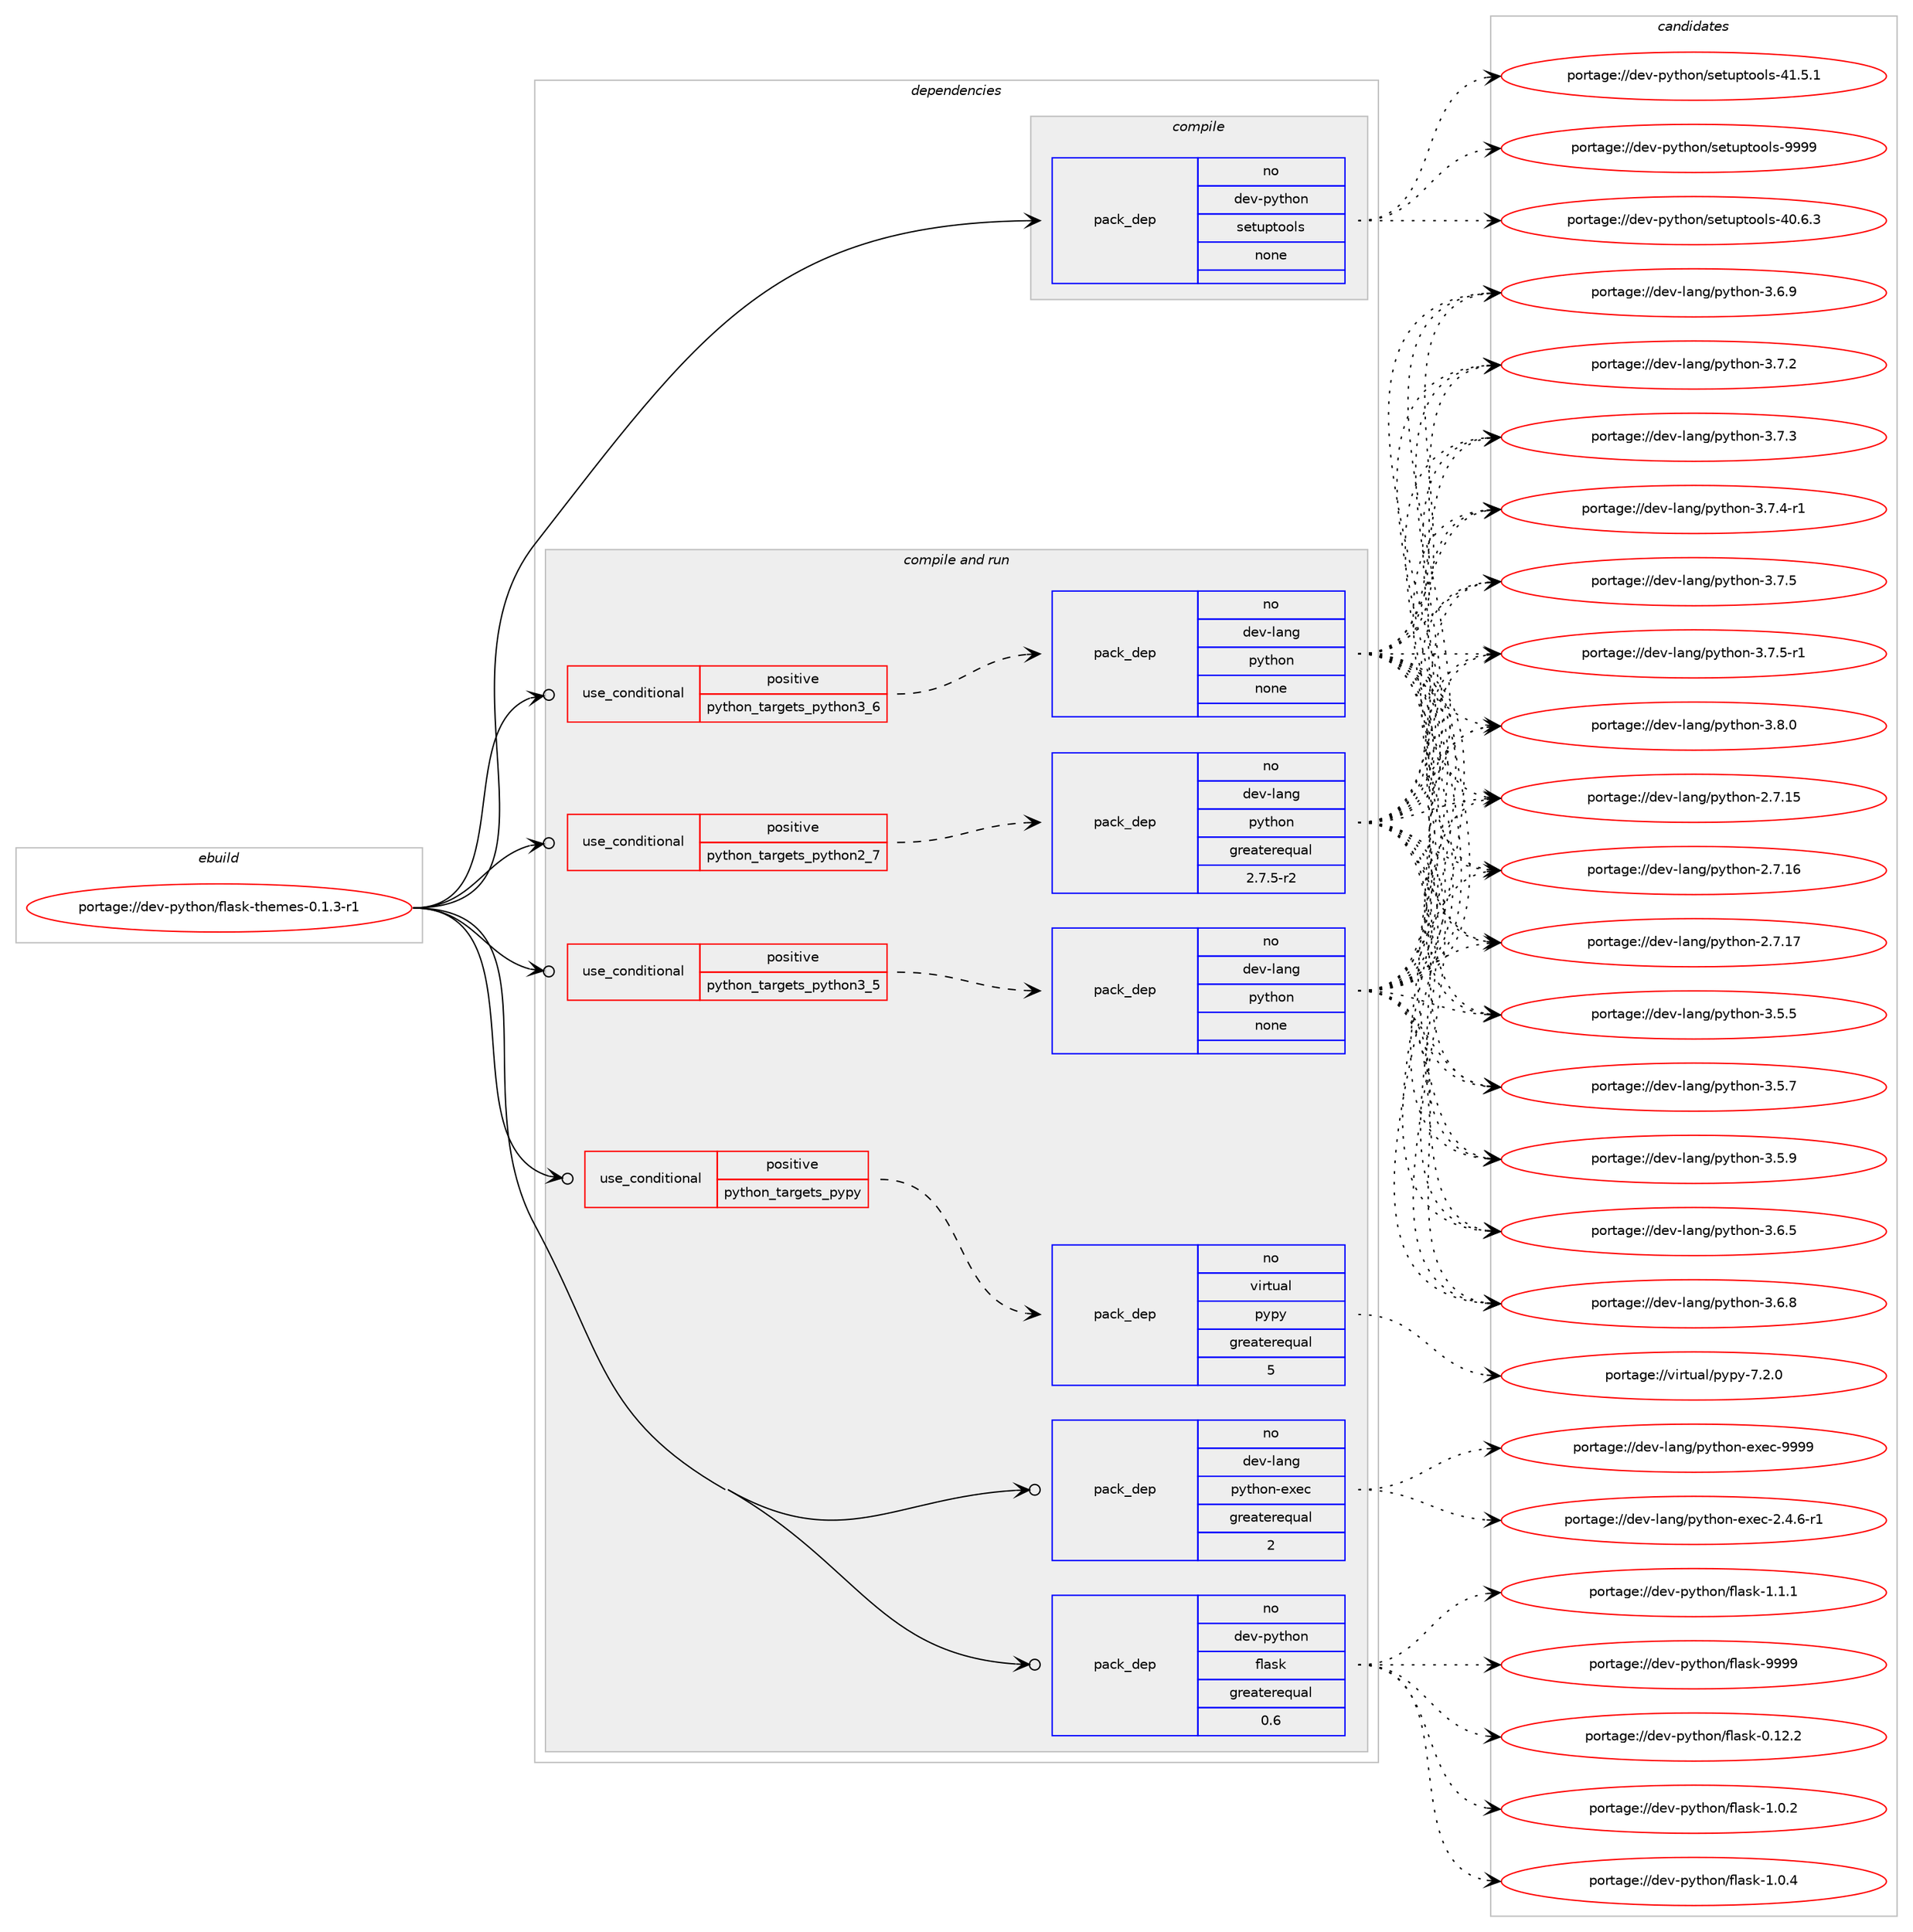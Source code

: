 digraph prolog {

# *************
# Graph options
# *************

newrank=true;
concentrate=true;
compound=true;
graph [rankdir=LR,fontname=Helvetica,fontsize=10,ranksep=1.5];#, ranksep=2.5, nodesep=0.2];
edge  [arrowhead=vee];
node  [fontname=Helvetica,fontsize=10];

# **********
# The ebuild
# **********

subgraph cluster_leftcol {
color=gray;
rank=same;
label=<<i>ebuild</i>>;
id [label="portage://dev-python/flask-themes-0.1.3-r1", color=red, width=4, href="../dev-python/flask-themes-0.1.3-r1.svg"];
}

# ****************
# The dependencies
# ****************

subgraph cluster_midcol {
color=gray;
label=<<i>dependencies</i>>;
subgraph cluster_compile {
fillcolor="#eeeeee";
style=filled;
label=<<i>compile</i>>;
subgraph pack108115 {
dependency140321 [label=<<TABLE BORDER="0" CELLBORDER="1" CELLSPACING="0" CELLPADDING="4" WIDTH="220"><TR><TD ROWSPAN="6" CELLPADDING="30">pack_dep</TD></TR><TR><TD WIDTH="110">no</TD></TR><TR><TD>dev-python</TD></TR><TR><TD>setuptools</TD></TR><TR><TD>none</TD></TR><TR><TD></TD></TR></TABLE>>, shape=none, color=blue];
}
id:e -> dependency140321:w [weight=20,style="solid",arrowhead="vee"];
}
subgraph cluster_compileandrun {
fillcolor="#eeeeee";
style=filled;
label=<<i>compile and run</i>>;
subgraph cond28888 {
dependency140322 [label=<<TABLE BORDER="0" CELLBORDER="1" CELLSPACING="0" CELLPADDING="4"><TR><TD ROWSPAN="3" CELLPADDING="10">use_conditional</TD></TR><TR><TD>positive</TD></TR><TR><TD>python_targets_pypy</TD></TR></TABLE>>, shape=none, color=red];
subgraph pack108116 {
dependency140323 [label=<<TABLE BORDER="0" CELLBORDER="1" CELLSPACING="0" CELLPADDING="4" WIDTH="220"><TR><TD ROWSPAN="6" CELLPADDING="30">pack_dep</TD></TR><TR><TD WIDTH="110">no</TD></TR><TR><TD>virtual</TD></TR><TR><TD>pypy</TD></TR><TR><TD>greaterequal</TD></TR><TR><TD>5</TD></TR></TABLE>>, shape=none, color=blue];
}
dependency140322:e -> dependency140323:w [weight=20,style="dashed",arrowhead="vee"];
}
id:e -> dependency140322:w [weight=20,style="solid",arrowhead="odotvee"];
subgraph cond28889 {
dependency140324 [label=<<TABLE BORDER="0" CELLBORDER="1" CELLSPACING="0" CELLPADDING="4"><TR><TD ROWSPAN="3" CELLPADDING="10">use_conditional</TD></TR><TR><TD>positive</TD></TR><TR><TD>python_targets_python2_7</TD></TR></TABLE>>, shape=none, color=red];
subgraph pack108117 {
dependency140325 [label=<<TABLE BORDER="0" CELLBORDER="1" CELLSPACING="0" CELLPADDING="4" WIDTH="220"><TR><TD ROWSPAN="6" CELLPADDING="30">pack_dep</TD></TR><TR><TD WIDTH="110">no</TD></TR><TR><TD>dev-lang</TD></TR><TR><TD>python</TD></TR><TR><TD>greaterequal</TD></TR><TR><TD>2.7.5-r2</TD></TR></TABLE>>, shape=none, color=blue];
}
dependency140324:e -> dependency140325:w [weight=20,style="dashed",arrowhead="vee"];
}
id:e -> dependency140324:w [weight=20,style="solid",arrowhead="odotvee"];
subgraph cond28890 {
dependency140326 [label=<<TABLE BORDER="0" CELLBORDER="1" CELLSPACING="0" CELLPADDING="4"><TR><TD ROWSPAN="3" CELLPADDING="10">use_conditional</TD></TR><TR><TD>positive</TD></TR><TR><TD>python_targets_python3_5</TD></TR></TABLE>>, shape=none, color=red];
subgraph pack108118 {
dependency140327 [label=<<TABLE BORDER="0" CELLBORDER="1" CELLSPACING="0" CELLPADDING="4" WIDTH="220"><TR><TD ROWSPAN="6" CELLPADDING="30">pack_dep</TD></TR><TR><TD WIDTH="110">no</TD></TR><TR><TD>dev-lang</TD></TR><TR><TD>python</TD></TR><TR><TD>none</TD></TR><TR><TD></TD></TR></TABLE>>, shape=none, color=blue];
}
dependency140326:e -> dependency140327:w [weight=20,style="dashed",arrowhead="vee"];
}
id:e -> dependency140326:w [weight=20,style="solid",arrowhead="odotvee"];
subgraph cond28891 {
dependency140328 [label=<<TABLE BORDER="0" CELLBORDER="1" CELLSPACING="0" CELLPADDING="4"><TR><TD ROWSPAN="3" CELLPADDING="10">use_conditional</TD></TR><TR><TD>positive</TD></TR><TR><TD>python_targets_python3_6</TD></TR></TABLE>>, shape=none, color=red];
subgraph pack108119 {
dependency140329 [label=<<TABLE BORDER="0" CELLBORDER="1" CELLSPACING="0" CELLPADDING="4" WIDTH="220"><TR><TD ROWSPAN="6" CELLPADDING="30">pack_dep</TD></TR><TR><TD WIDTH="110">no</TD></TR><TR><TD>dev-lang</TD></TR><TR><TD>python</TD></TR><TR><TD>none</TD></TR><TR><TD></TD></TR></TABLE>>, shape=none, color=blue];
}
dependency140328:e -> dependency140329:w [weight=20,style="dashed",arrowhead="vee"];
}
id:e -> dependency140328:w [weight=20,style="solid",arrowhead="odotvee"];
subgraph pack108120 {
dependency140330 [label=<<TABLE BORDER="0" CELLBORDER="1" CELLSPACING="0" CELLPADDING="4" WIDTH="220"><TR><TD ROWSPAN="6" CELLPADDING="30">pack_dep</TD></TR><TR><TD WIDTH="110">no</TD></TR><TR><TD>dev-lang</TD></TR><TR><TD>python-exec</TD></TR><TR><TD>greaterequal</TD></TR><TR><TD>2</TD></TR></TABLE>>, shape=none, color=blue];
}
id:e -> dependency140330:w [weight=20,style="solid",arrowhead="odotvee"];
subgraph pack108121 {
dependency140331 [label=<<TABLE BORDER="0" CELLBORDER="1" CELLSPACING="0" CELLPADDING="4" WIDTH="220"><TR><TD ROWSPAN="6" CELLPADDING="30">pack_dep</TD></TR><TR><TD WIDTH="110">no</TD></TR><TR><TD>dev-python</TD></TR><TR><TD>flask</TD></TR><TR><TD>greaterequal</TD></TR><TR><TD>0.6</TD></TR></TABLE>>, shape=none, color=blue];
}
id:e -> dependency140331:w [weight=20,style="solid",arrowhead="odotvee"];
}
subgraph cluster_run {
fillcolor="#eeeeee";
style=filled;
label=<<i>run</i>>;
}
}

# **************
# The candidates
# **************

subgraph cluster_choices {
rank=same;
color=gray;
label=<<i>candidates</i>>;

subgraph choice108115 {
color=black;
nodesep=1;
choiceportage100101118451121211161041111104711510111611711211611111110811545524846544651 [label="portage://dev-python/setuptools-40.6.3", color=red, width=4,href="../dev-python/setuptools-40.6.3.svg"];
choiceportage100101118451121211161041111104711510111611711211611111110811545524946534649 [label="portage://dev-python/setuptools-41.5.1", color=red, width=4,href="../dev-python/setuptools-41.5.1.svg"];
choiceportage10010111845112121116104111110471151011161171121161111111081154557575757 [label="portage://dev-python/setuptools-9999", color=red, width=4,href="../dev-python/setuptools-9999.svg"];
dependency140321:e -> choiceportage100101118451121211161041111104711510111611711211611111110811545524846544651:w [style=dotted,weight="100"];
dependency140321:e -> choiceportage100101118451121211161041111104711510111611711211611111110811545524946534649:w [style=dotted,weight="100"];
dependency140321:e -> choiceportage10010111845112121116104111110471151011161171121161111111081154557575757:w [style=dotted,weight="100"];
}
subgraph choice108116 {
color=black;
nodesep=1;
choiceportage1181051141161179710847112121112121455546504648 [label="portage://virtual/pypy-7.2.0", color=red, width=4,href="../virtual/pypy-7.2.0.svg"];
dependency140323:e -> choiceportage1181051141161179710847112121112121455546504648:w [style=dotted,weight="100"];
}
subgraph choice108117 {
color=black;
nodesep=1;
choiceportage10010111845108971101034711212111610411111045504655464953 [label="portage://dev-lang/python-2.7.15", color=red, width=4,href="../dev-lang/python-2.7.15.svg"];
choiceportage10010111845108971101034711212111610411111045504655464954 [label="portage://dev-lang/python-2.7.16", color=red, width=4,href="../dev-lang/python-2.7.16.svg"];
choiceportage10010111845108971101034711212111610411111045504655464955 [label="portage://dev-lang/python-2.7.17", color=red, width=4,href="../dev-lang/python-2.7.17.svg"];
choiceportage100101118451089711010347112121116104111110455146534653 [label="portage://dev-lang/python-3.5.5", color=red, width=4,href="../dev-lang/python-3.5.5.svg"];
choiceportage100101118451089711010347112121116104111110455146534655 [label="portage://dev-lang/python-3.5.7", color=red, width=4,href="../dev-lang/python-3.5.7.svg"];
choiceportage100101118451089711010347112121116104111110455146534657 [label="portage://dev-lang/python-3.5.9", color=red, width=4,href="../dev-lang/python-3.5.9.svg"];
choiceportage100101118451089711010347112121116104111110455146544653 [label="portage://dev-lang/python-3.6.5", color=red, width=4,href="../dev-lang/python-3.6.5.svg"];
choiceportage100101118451089711010347112121116104111110455146544656 [label="portage://dev-lang/python-3.6.8", color=red, width=4,href="../dev-lang/python-3.6.8.svg"];
choiceportage100101118451089711010347112121116104111110455146544657 [label="portage://dev-lang/python-3.6.9", color=red, width=4,href="../dev-lang/python-3.6.9.svg"];
choiceportage100101118451089711010347112121116104111110455146554650 [label="portage://dev-lang/python-3.7.2", color=red, width=4,href="../dev-lang/python-3.7.2.svg"];
choiceportage100101118451089711010347112121116104111110455146554651 [label="portage://dev-lang/python-3.7.3", color=red, width=4,href="../dev-lang/python-3.7.3.svg"];
choiceportage1001011184510897110103471121211161041111104551465546524511449 [label="portage://dev-lang/python-3.7.4-r1", color=red, width=4,href="../dev-lang/python-3.7.4-r1.svg"];
choiceportage100101118451089711010347112121116104111110455146554653 [label="portage://dev-lang/python-3.7.5", color=red, width=4,href="../dev-lang/python-3.7.5.svg"];
choiceportage1001011184510897110103471121211161041111104551465546534511449 [label="portage://dev-lang/python-3.7.5-r1", color=red, width=4,href="../dev-lang/python-3.7.5-r1.svg"];
choiceportage100101118451089711010347112121116104111110455146564648 [label="portage://dev-lang/python-3.8.0", color=red, width=4,href="../dev-lang/python-3.8.0.svg"];
dependency140325:e -> choiceportage10010111845108971101034711212111610411111045504655464953:w [style=dotted,weight="100"];
dependency140325:e -> choiceportage10010111845108971101034711212111610411111045504655464954:w [style=dotted,weight="100"];
dependency140325:e -> choiceportage10010111845108971101034711212111610411111045504655464955:w [style=dotted,weight="100"];
dependency140325:e -> choiceportage100101118451089711010347112121116104111110455146534653:w [style=dotted,weight="100"];
dependency140325:e -> choiceportage100101118451089711010347112121116104111110455146534655:w [style=dotted,weight="100"];
dependency140325:e -> choiceportage100101118451089711010347112121116104111110455146534657:w [style=dotted,weight="100"];
dependency140325:e -> choiceportage100101118451089711010347112121116104111110455146544653:w [style=dotted,weight="100"];
dependency140325:e -> choiceportage100101118451089711010347112121116104111110455146544656:w [style=dotted,weight="100"];
dependency140325:e -> choiceportage100101118451089711010347112121116104111110455146544657:w [style=dotted,weight="100"];
dependency140325:e -> choiceportage100101118451089711010347112121116104111110455146554650:w [style=dotted,weight="100"];
dependency140325:e -> choiceportage100101118451089711010347112121116104111110455146554651:w [style=dotted,weight="100"];
dependency140325:e -> choiceportage1001011184510897110103471121211161041111104551465546524511449:w [style=dotted,weight="100"];
dependency140325:e -> choiceportage100101118451089711010347112121116104111110455146554653:w [style=dotted,weight="100"];
dependency140325:e -> choiceportage1001011184510897110103471121211161041111104551465546534511449:w [style=dotted,weight="100"];
dependency140325:e -> choiceportage100101118451089711010347112121116104111110455146564648:w [style=dotted,weight="100"];
}
subgraph choice108118 {
color=black;
nodesep=1;
choiceportage10010111845108971101034711212111610411111045504655464953 [label="portage://dev-lang/python-2.7.15", color=red, width=4,href="../dev-lang/python-2.7.15.svg"];
choiceportage10010111845108971101034711212111610411111045504655464954 [label="portage://dev-lang/python-2.7.16", color=red, width=4,href="../dev-lang/python-2.7.16.svg"];
choiceportage10010111845108971101034711212111610411111045504655464955 [label="portage://dev-lang/python-2.7.17", color=red, width=4,href="../dev-lang/python-2.7.17.svg"];
choiceportage100101118451089711010347112121116104111110455146534653 [label="portage://dev-lang/python-3.5.5", color=red, width=4,href="../dev-lang/python-3.5.5.svg"];
choiceportage100101118451089711010347112121116104111110455146534655 [label="portage://dev-lang/python-3.5.7", color=red, width=4,href="../dev-lang/python-3.5.7.svg"];
choiceportage100101118451089711010347112121116104111110455146534657 [label="portage://dev-lang/python-3.5.9", color=red, width=4,href="../dev-lang/python-3.5.9.svg"];
choiceportage100101118451089711010347112121116104111110455146544653 [label="portage://dev-lang/python-3.6.5", color=red, width=4,href="../dev-lang/python-3.6.5.svg"];
choiceportage100101118451089711010347112121116104111110455146544656 [label="portage://dev-lang/python-3.6.8", color=red, width=4,href="../dev-lang/python-3.6.8.svg"];
choiceportage100101118451089711010347112121116104111110455146544657 [label="portage://dev-lang/python-3.6.9", color=red, width=4,href="../dev-lang/python-3.6.9.svg"];
choiceportage100101118451089711010347112121116104111110455146554650 [label="portage://dev-lang/python-3.7.2", color=red, width=4,href="../dev-lang/python-3.7.2.svg"];
choiceportage100101118451089711010347112121116104111110455146554651 [label="portage://dev-lang/python-3.7.3", color=red, width=4,href="../dev-lang/python-3.7.3.svg"];
choiceportage1001011184510897110103471121211161041111104551465546524511449 [label="portage://dev-lang/python-3.7.4-r1", color=red, width=4,href="../dev-lang/python-3.7.4-r1.svg"];
choiceportage100101118451089711010347112121116104111110455146554653 [label="portage://dev-lang/python-3.7.5", color=red, width=4,href="../dev-lang/python-3.7.5.svg"];
choiceportage1001011184510897110103471121211161041111104551465546534511449 [label="portage://dev-lang/python-3.7.5-r1", color=red, width=4,href="../dev-lang/python-3.7.5-r1.svg"];
choiceportage100101118451089711010347112121116104111110455146564648 [label="portage://dev-lang/python-3.8.0", color=red, width=4,href="../dev-lang/python-3.8.0.svg"];
dependency140327:e -> choiceportage10010111845108971101034711212111610411111045504655464953:w [style=dotted,weight="100"];
dependency140327:e -> choiceportage10010111845108971101034711212111610411111045504655464954:w [style=dotted,weight="100"];
dependency140327:e -> choiceportage10010111845108971101034711212111610411111045504655464955:w [style=dotted,weight="100"];
dependency140327:e -> choiceportage100101118451089711010347112121116104111110455146534653:w [style=dotted,weight="100"];
dependency140327:e -> choiceportage100101118451089711010347112121116104111110455146534655:w [style=dotted,weight="100"];
dependency140327:e -> choiceportage100101118451089711010347112121116104111110455146534657:w [style=dotted,weight="100"];
dependency140327:e -> choiceportage100101118451089711010347112121116104111110455146544653:w [style=dotted,weight="100"];
dependency140327:e -> choiceportage100101118451089711010347112121116104111110455146544656:w [style=dotted,weight="100"];
dependency140327:e -> choiceportage100101118451089711010347112121116104111110455146544657:w [style=dotted,weight="100"];
dependency140327:e -> choiceportage100101118451089711010347112121116104111110455146554650:w [style=dotted,weight="100"];
dependency140327:e -> choiceportage100101118451089711010347112121116104111110455146554651:w [style=dotted,weight="100"];
dependency140327:e -> choiceportage1001011184510897110103471121211161041111104551465546524511449:w [style=dotted,weight="100"];
dependency140327:e -> choiceportage100101118451089711010347112121116104111110455146554653:w [style=dotted,weight="100"];
dependency140327:e -> choiceportage1001011184510897110103471121211161041111104551465546534511449:w [style=dotted,weight="100"];
dependency140327:e -> choiceportage100101118451089711010347112121116104111110455146564648:w [style=dotted,weight="100"];
}
subgraph choice108119 {
color=black;
nodesep=1;
choiceportage10010111845108971101034711212111610411111045504655464953 [label="portage://dev-lang/python-2.7.15", color=red, width=4,href="../dev-lang/python-2.7.15.svg"];
choiceportage10010111845108971101034711212111610411111045504655464954 [label="portage://dev-lang/python-2.7.16", color=red, width=4,href="../dev-lang/python-2.7.16.svg"];
choiceportage10010111845108971101034711212111610411111045504655464955 [label="portage://dev-lang/python-2.7.17", color=red, width=4,href="../dev-lang/python-2.7.17.svg"];
choiceportage100101118451089711010347112121116104111110455146534653 [label="portage://dev-lang/python-3.5.5", color=red, width=4,href="../dev-lang/python-3.5.5.svg"];
choiceportage100101118451089711010347112121116104111110455146534655 [label="portage://dev-lang/python-3.5.7", color=red, width=4,href="../dev-lang/python-3.5.7.svg"];
choiceportage100101118451089711010347112121116104111110455146534657 [label="portage://dev-lang/python-3.5.9", color=red, width=4,href="../dev-lang/python-3.5.9.svg"];
choiceportage100101118451089711010347112121116104111110455146544653 [label="portage://dev-lang/python-3.6.5", color=red, width=4,href="../dev-lang/python-3.6.5.svg"];
choiceportage100101118451089711010347112121116104111110455146544656 [label="portage://dev-lang/python-3.6.8", color=red, width=4,href="../dev-lang/python-3.6.8.svg"];
choiceportage100101118451089711010347112121116104111110455146544657 [label="portage://dev-lang/python-3.6.9", color=red, width=4,href="../dev-lang/python-3.6.9.svg"];
choiceportage100101118451089711010347112121116104111110455146554650 [label="portage://dev-lang/python-3.7.2", color=red, width=4,href="../dev-lang/python-3.7.2.svg"];
choiceportage100101118451089711010347112121116104111110455146554651 [label="portage://dev-lang/python-3.7.3", color=red, width=4,href="../dev-lang/python-3.7.3.svg"];
choiceportage1001011184510897110103471121211161041111104551465546524511449 [label="portage://dev-lang/python-3.7.4-r1", color=red, width=4,href="../dev-lang/python-3.7.4-r1.svg"];
choiceportage100101118451089711010347112121116104111110455146554653 [label="portage://dev-lang/python-3.7.5", color=red, width=4,href="../dev-lang/python-3.7.5.svg"];
choiceportage1001011184510897110103471121211161041111104551465546534511449 [label="portage://dev-lang/python-3.7.5-r1", color=red, width=4,href="../dev-lang/python-3.7.5-r1.svg"];
choiceportage100101118451089711010347112121116104111110455146564648 [label="portage://dev-lang/python-3.8.0", color=red, width=4,href="../dev-lang/python-3.8.0.svg"];
dependency140329:e -> choiceportage10010111845108971101034711212111610411111045504655464953:w [style=dotted,weight="100"];
dependency140329:e -> choiceportage10010111845108971101034711212111610411111045504655464954:w [style=dotted,weight="100"];
dependency140329:e -> choiceportage10010111845108971101034711212111610411111045504655464955:w [style=dotted,weight="100"];
dependency140329:e -> choiceportage100101118451089711010347112121116104111110455146534653:w [style=dotted,weight="100"];
dependency140329:e -> choiceportage100101118451089711010347112121116104111110455146534655:w [style=dotted,weight="100"];
dependency140329:e -> choiceportage100101118451089711010347112121116104111110455146534657:w [style=dotted,weight="100"];
dependency140329:e -> choiceportage100101118451089711010347112121116104111110455146544653:w [style=dotted,weight="100"];
dependency140329:e -> choiceportage100101118451089711010347112121116104111110455146544656:w [style=dotted,weight="100"];
dependency140329:e -> choiceportage100101118451089711010347112121116104111110455146544657:w [style=dotted,weight="100"];
dependency140329:e -> choiceportage100101118451089711010347112121116104111110455146554650:w [style=dotted,weight="100"];
dependency140329:e -> choiceportage100101118451089711010347112121116104111110455146554651:w [style=dotted,weight="100"];
dependency140329:e -> choiceportage1001011184510897110103471121211161041111104551465546524511449:w [style=dotted,weight="100"];
dependency140329:e -> choiceportage100101118451089711010347112121116104111110455146554653:w [style=dotted,weight="100"];
dependency140329:e -> choiceportage1001011184510897110103471121211161041111104551465546534511449:w [style=dotted,weight="100"];
dependency140329:e -> choiceportage100101118451089711010347112121116104111110455146564648:w [style=dotted,weight="100"];
}
subgraph choice108120 {
color=black;
nodesep=1;
choiceportage10010111845108971101034711212111610411111045101120101994550465246544511449 [label="portage://dev-lang/python-exec-2.4.6-r1", color=red, width=4,href="../dev-lang/python-exec-2.4.6-r1.svg"];
choiceportage10010111845108971101034711212111610411111045101120101994557575757 [label="portage://dev-lang/python-exec-9999", color=red, width=4,href="../dev-lang/python-exec-9999.svg"];
dependency140330:e -> choiceportage10010111845108971101034711212111610411111045101120101994550465246544511449:w [style=dotted,weight="100"];
dependency140330:e -> choiceportage10010111845108971101034711212111610411111045101120101994557575757:w [style=dotted,weight="100"];
}
subgraph choice108121 {
color=black;
nodesep=1;
choiceportage10010111845112121116104111110471021089711510745484649504650 [label="portage://dev-python/flask-0.12.2", color=red, width=4,href="../dev-python/flask-0.12.2.svg"];
choiceportage100101118451121211161041111104710210897115107454946484650 [label="portage://dev-python/flask-1.0.2", color=red, width=4,href="../dev-python/flask-1.0.2.svg"];
choiceportage100101118451121211161041111104710210897115107454946484652 [label="portage://dev-python/flask-1.0.4", color=red, width=4,href="../dev-python/flask-1.0.4.svg"];
choiceportage100101118451121211161041111104710210897115107454946494649 [label="portage://dev-python/flask-1.1.1", color=red, width=4,href="../dev-python/flask-1.1.1.svg"];
choiceportage1001011184511212111610411111047102108971151074557575757 [label="portage://dev-python/flask-9999", color=red, width=4,href="../dev-python/flask-9999.svg"];
dependency140331:e -> choiceportage10010111845112121116104111110471021089711510745484649504650:w [style=dotted,weight="100"];
dependency140331:e -> choiceportage100101118451121211161041111104710210897115107454946484650:w [style=dotted,weight="100"];
dependency140331:e -> choiceportage100101118451121211161041111104710210897115107454946484652:w [style=dotted,weight="100"];
dependency140331:e -> choiceportage100101118451121211161041111104710210897115107454946494649:w [style=dotted,weight="100"];
dependency140331:e -> choiceportage1001011184511212111610411111047102108971151074557575757:w [style=dotted,weight="100"];
}
}

}
